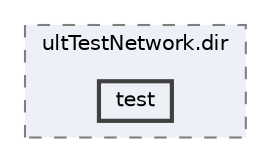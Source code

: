 digraph "linuxbuild/src/CMakeFiles/ultTestNetwork.dir/test"
{
 // LATEX_PDF_SIZE
  bgcolor="transparent";
  edge [fontname=Helvetica,fontsize=10,labelfontname=Helvetica,labelfontsize=10];
  node [fontname=Helvetica,fontsize=10,shape=box,height=0.2,width=0.4];
  compound=true
  subgraph clusterdir_387b9c6059c0d6e47122440be5c20aa6 {
    graph [ bgcolor="#edf0f7", pencolor="grey50", label="ultTestNetwork.dir", fontname=Helvetica,fontsize=10 style="filled,dashed", URL="dir_387b9c6059c0d6e47122440be5c20aa6.html",tooltip=""]
  dir_4c841962cc737ba5ef2ad67664f155e1 [label="test", fillcolor="#edf0f7", color="grey25", style="filled,bold", URL="dir_4c841962cc737ba5ef2ad67664f155e1.html",tooltip=""];
  }
}
